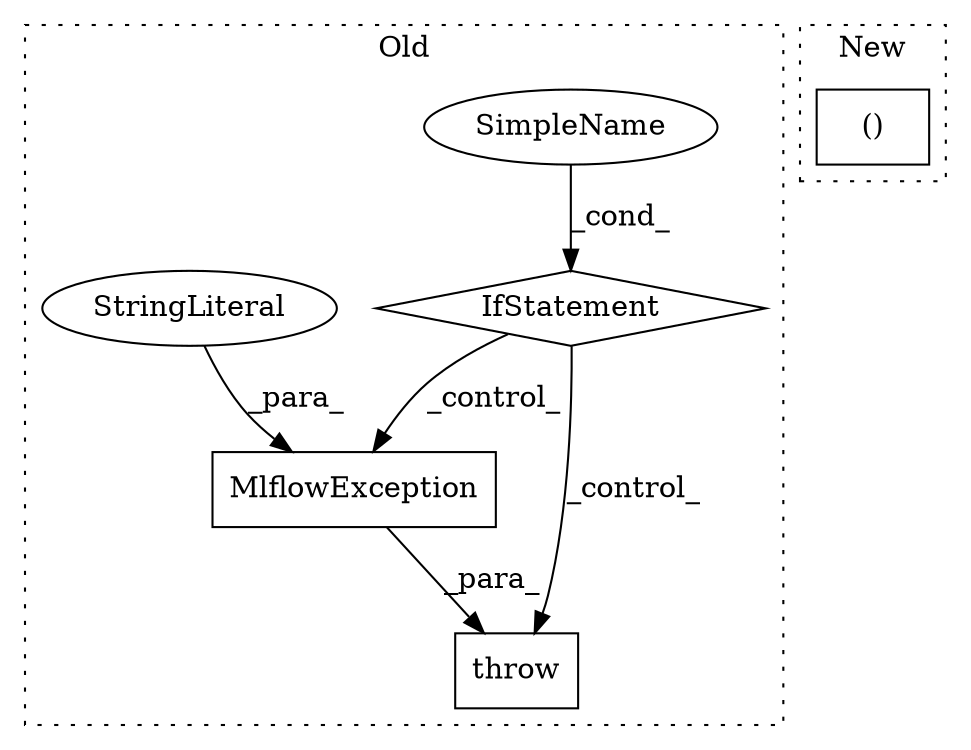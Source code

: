 digraph G {
subgraph cluster0 {
1 [label="MlflowException" a="32" s="6645,6830" l="16,1" shape="box"];
3 [label="throw" a="53" s="6639" l="6" shape="box"];
4 [label="SimpleName" a="42" s="" l="" shape="ellipse"];
5 [label="StringLiteral" a="45" s="6661" l="145" shape="ellipse"];
6 [label="IfStatement" a="25" s="6582,6629" l="8,2" shape="diamond"];
label = "Old";
style="dotted";
}
subgraph cluster1 {
2 [label="()" a="106" s="10426" l="18" shape="box"];
label = "New";
style="dotted";
}
1 -> 3 [label="_para_"];
4 -> 6 [label="_cond_"];
5 -> 1 [label="_para_"];
6 -> 3 [label="_control_"];
6 -> 1 [label="_control_"];
}